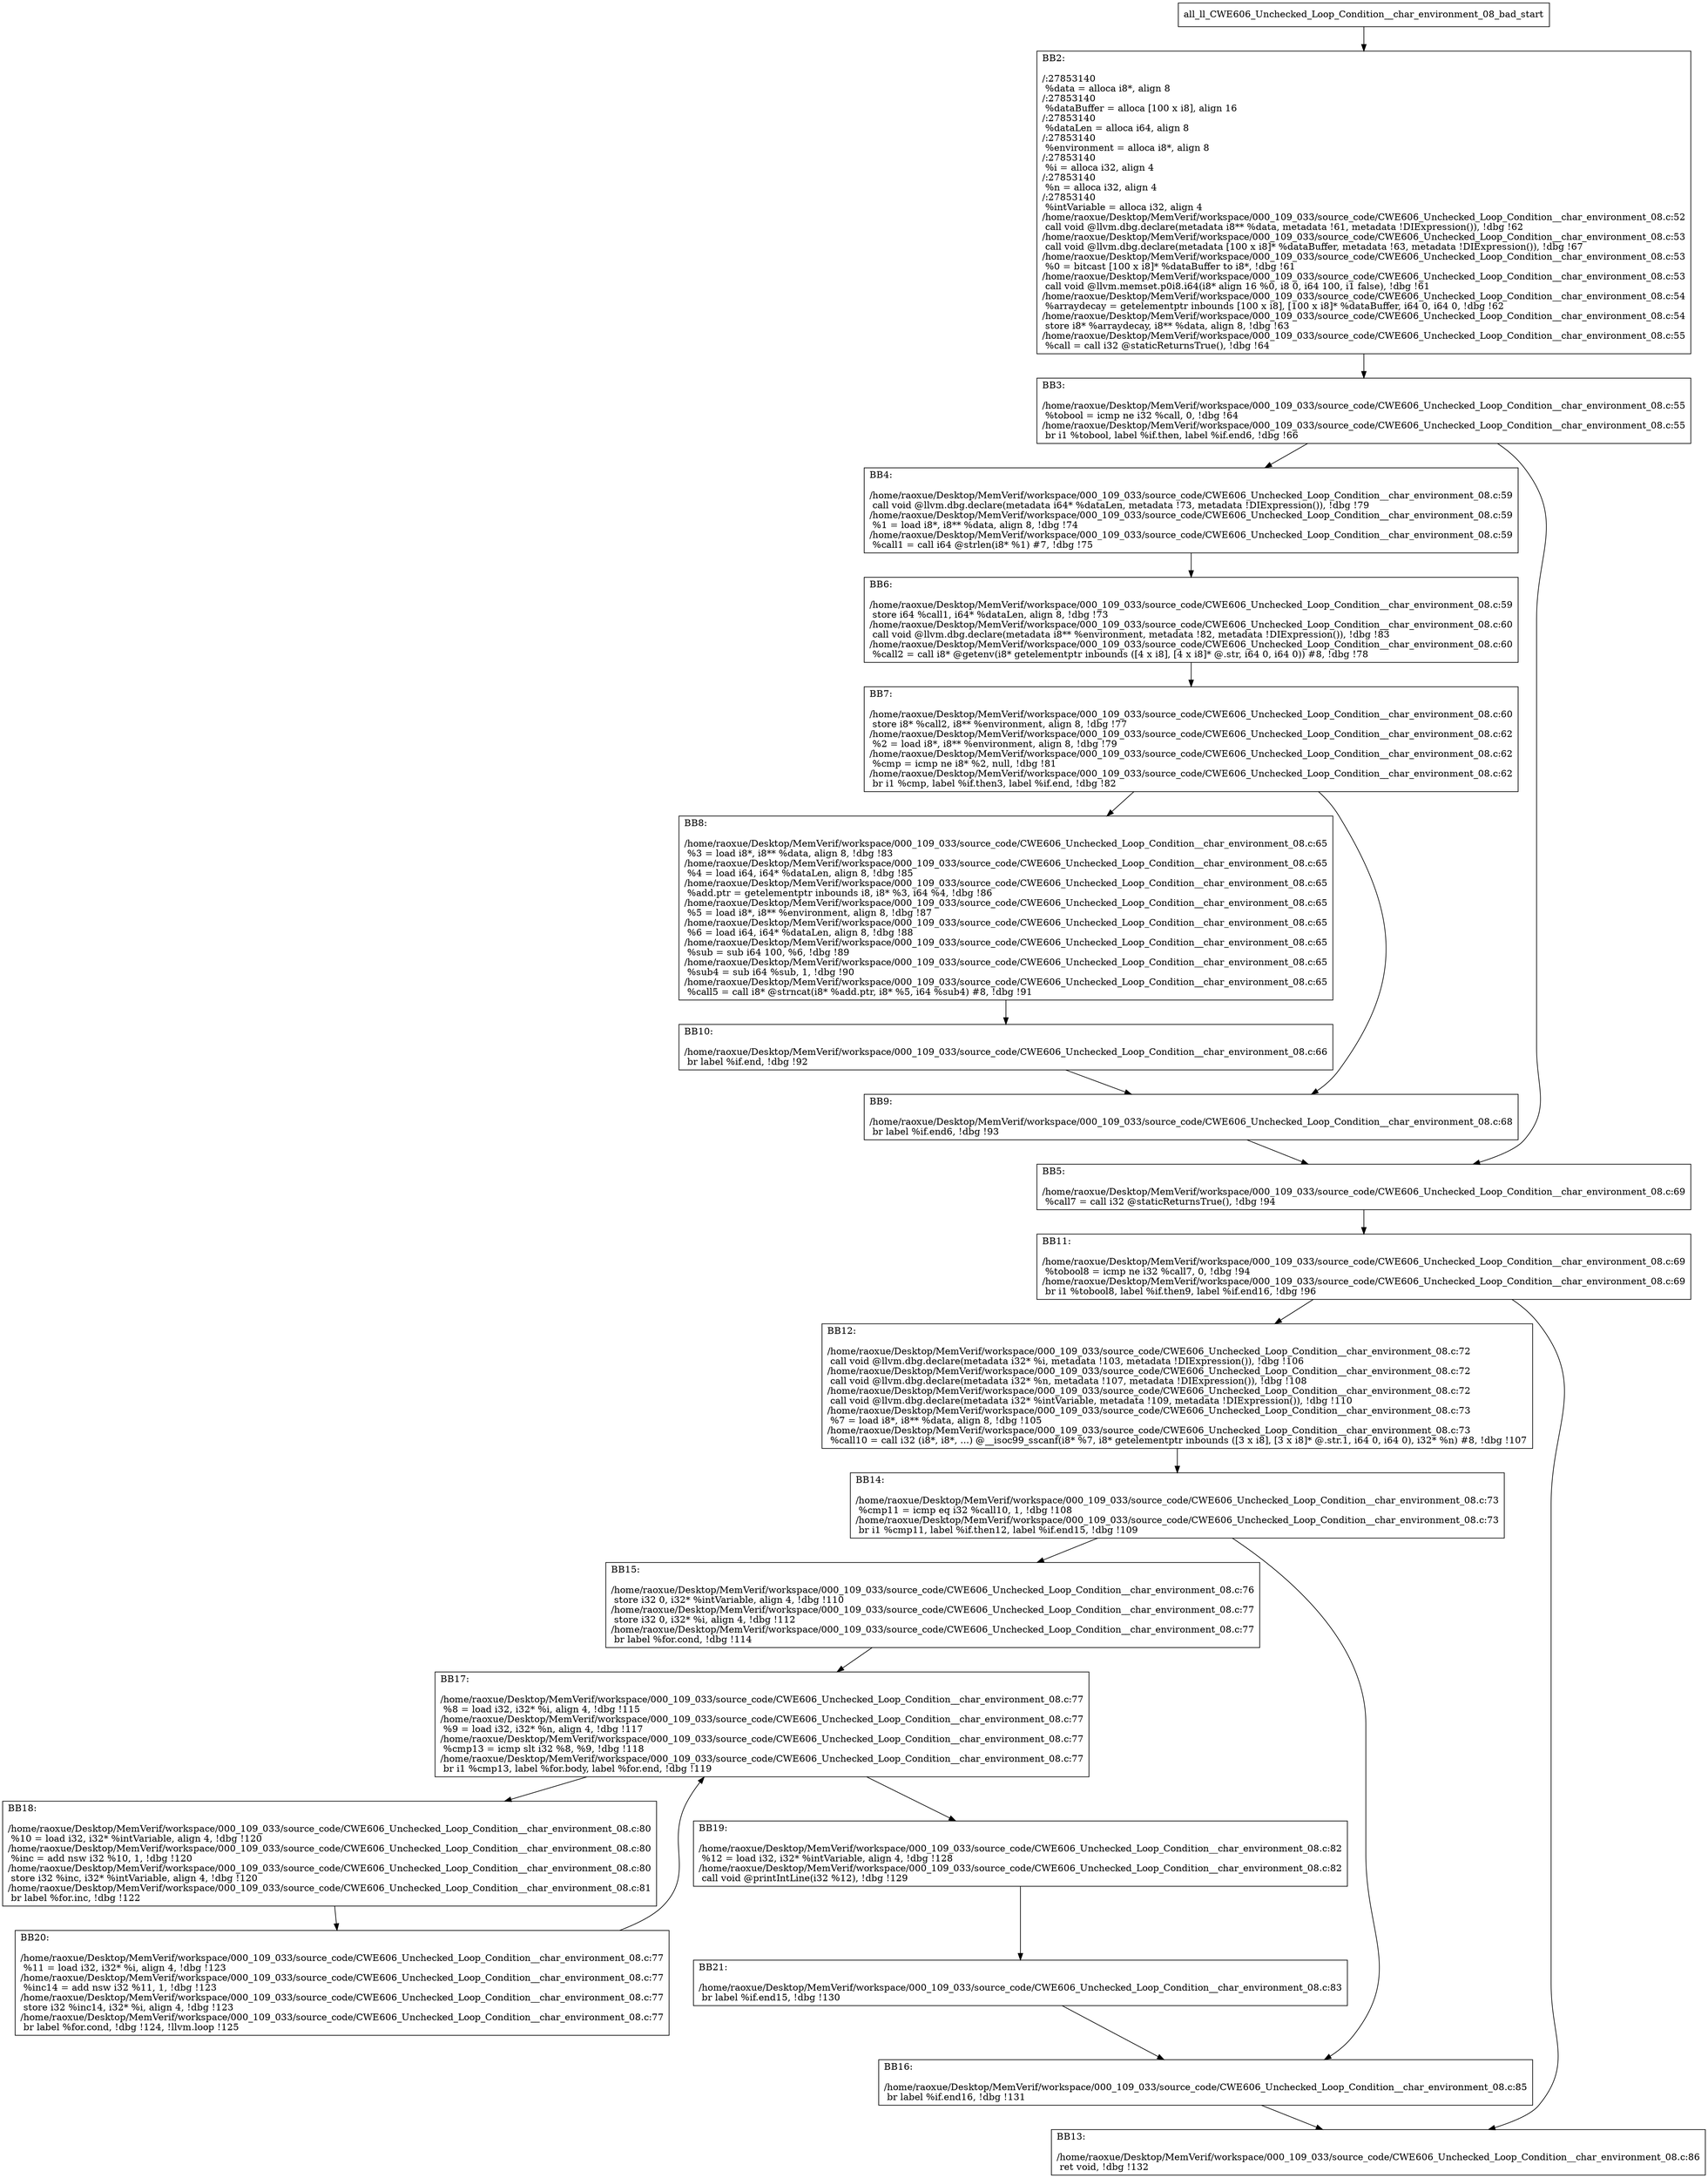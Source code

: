 digraph "CFG for'all_ll_CWE606_Unchecked_Loop_Condition__char_environment_08_bad' function" {
	BBall_ll_CWE606_Unchecked_Loop_Condition__char_environment_08_bad_start[shape=record,label="{all_ll_CWE606_Unchecked_Loop_Condition__char_environment_08_bad_start}"];
	BBall_ll_CWE606_Unchecked_Loop_Condition__char_environment_08_bad_start-> all_ll_CWE606_Unchecked_Loop_Condition__char_environment_08_badBB2;
	all_ll_CWE606_Unchecked_Loop_Condition__char_environment_08_badBB2 [shape=record, label="{BB2:\l\l/:27853140\l
  %data = alloca i8*, align 8\l
/:27853140\l
  %dataBuffer = alloca [100 x i8], align 16\l
/:27853140\l
  %dataLen = alloca i64, align 8\l
/:27853140\l
  %environment = alloca i8*, align 8\l
/:27853140\l
  %i = alloca i32, align 4\l
/:27853140\l
  %n = alloca i32, align 4\l
/:27853140\l
  %intVariable = alloca i32, align 4\l
/home/raoxue/Desktop/MemVerif/workspace/000_109_033/source_code/CWE606_Unchecked_Loop_Condition__char_environment_08.c:52\l
  call void @llvm.dbg.declare(metadata i8** %data, metadata !61, metadata !DIExpression()), !dbg !62\l
/home/raoxue/Desktop/MemVerif/workspace/000_109_033/source_code/CWE606_Unchecked_Loop_Condition__char_environment_08.c:53\l
  call void @llvm.dbg.declare(metadata [100 x i8]* %dataBuffer, metadata !63, metadata !DIExpression()), !dbg !67\l
/home/raoxue/Desktop/MemVerif/workspace/000_109_033/source_code/CWE606_Unchecked_Loop_Condition__char_environment_08.c:53\l
  %0 = bitcast [100 x i8]* %dataBuffer to i8*, !dbg !61\l
/home/raoxue/Desktop/MemVerif/workspace/000_109_033/source_code/CWE606_Unchecked_Loop_Condition__char_environment_08.c:53\l
  call void @llvm.memset.p0i8.i64(i8* align 16 %0, i8 0, i64 100, i1 false), !dbg !61\l
/home/raoxue/Desktop/MemVerif/workspace/000_109_033/source_code/CWE606_Unchecked_Loop_Condition__char_environment_08.c:54\l
  %arraydecay = getelementptr inbounds [100 x i8], [100 x i8]* %dataBuffer, i64 0, i64 0, !dbg !62\l
/home/raoxue/Desktop/MemVerif/workspace/000_109_033/source_code/CWE606_Unchecked_Loop_Condition__char_environment_08.c:54\l
  store i8* %arraydecay, i8** %data, align 8, !dbg !63\l
/home/raoxue/Desktop/MemVerif/workspace/000_109_033/source_code/CWE606_Unchecked_Loop_Condition__char_environment_08.c:55\l
  %call = call i32 @staticReturnsTrue(), !dbg !64\l
}"];
	all_ll_CWE606_Unchecked_Loop_Condition__char_environment_08_badBB2-> all_ll_CWE606_Unchecked_Loop_Condition__char_environment_08_badBB3;
	all_ll_CWE606_Unchecked_Loop_Condition__char_environment_08_badBB3 [shape=record, label="{BB3:\l\l/home/raoxue/Desktop/MemVerif/workspace/000_109_033/source_code/CWE606_Unchecked_Loop_Condition__char_environment_08.c:55\l
  %tobool = icmp ne i32 %call, 0, !dbg !64\l
/home/raoxue/Desktop/MemVerif/workspace/000_109_033/source_code/CWE606_Unchecked_Loop_Condition__char_environment_08.c:55\l
  br i1 %tobool, label %if.then, label %if.end6, !dbg !66\l
}"];
	all_ll_CWE606_Unchecked_Loop_Condition__char_environment_08_badBB3-> all_ll_CWE606_Unchecked_Loop_Condition__char_environment_08_badBB4;
	all_ll_CWE606_Unchecked_Loop_Condition__char_environment_08_badBB3-> all_ll_CWE606_Unchecked_Loop_Condition__char_environment_08_badBB5;
	all_ll_CWE606_Unchecked_Loop_Condition__char_environment_08_badBB4 [shape=record, label="{BB4:\l\l/home/raoxue/Desktop/MemVerif/workspace/000_109_033/source_code/CWE606_Unchecked_Loop_Condition__char_environment_08.c:59\l
  call void @llvm.dbg.declare(metadata i64* %dataLen, metadata !73, metadata !DIExpression()), !dbg !79\l
/home/raoxue/Desktop/MemVerif/workspace/000_109_033/source_code/CWE606_Unchecked_Loop_Condition__char_environment_08.c:59\l
  %1 = load i8*, i8** %data, align 8, !dbg !74\l
/home/raoxue/Desktop/MemVerif/workspace/000_109_033/source_code/CWE606_Unchecked_Loop_Condition__char_environment_08.c:59\l
  %call1 = call i64 @strlen(i8* %1) #7, !dbg !75\l
}"];
	all_ll_CWE606_Unchecked_Loop_Condition__char_environment_08_badBB4-> all_ll_CWE606_Unchecked_Loop_Condition__char_environment_08_badBB6;
	all_ll_CWE606_Unchecked_Loop_Condition__char_environment_08_badBB6 [shape=record, label="{BB6:\l\l/home/raoxue/Desktop/MemVerif/workspace/000_109_033/source_code/CWE606_Unchecked_Loop_Condition__char_environment_08.c:59\l
  store i64 %call1, i64* %dataLen, align 8, !dbg !73\l
/home/raoxue/Desktop/MemVerif/workspace/000_109_033/source_code/CWE606_Unchecked_Loop_Condition__char_environment_08.c:60\l
  call void @llvm.dbg.declare(metadata i8** %environment, metadata !82, metadata !DIExpression()), !dbg !83\l
/home/raoxue/Desktop/MemVerif/workspace/000_109_033/source_code/CWE606_Unchecked_Loop_Condition__char_environment_08.c:60\l
  %call2 = call i8* @getenv(i8* getelementptr inbounds ([4 x i8], [4 x i8]* @.str, i64 0, i64 0)) #8, !dbg !78\l
}"];
	all_ll_CWE606_Unchecked_Loop_Condition__char_environment_08_badBB6-> all_ll_CWE606_Unchecked_Loop_Condition__char_environment_08_badBB7;
	all_ll_CWE606_Unchecked_Loop_Condition__char_environment_08_badBB7 [shape=record, label="{BB7:\l\l/home/raoxue/Desktop/MemVerif/workspace/000_109_033/source_code/CWE606_Unchecked_Loop_Condition__char_environment_08.c:60\l
  store i8* %call2, i8** %environment, align 8, !dbg !77\l
/home/raoxue/Desktop/MemVerif/workspace/000_109_033/source_code/CWE606_Unchecked_Loop_Condition__char_environment_08.c:62\l
  %2 = load i8*, i8** %environment, align 8, !dbg !79\l
/home/raoxue/Desktop/MemVerif/workspace/000_109_033/source_code/CWE606_Unchecked_Loop_Condition__char_environment_08.c:62\l
  %cmp = icmp ne i8* %2, null, !dbg !81\l
/home/raoxue/Desktop/MemVerif/workspace/000_109_033/source_code/CWE606_Unchecked_Loop_Condition__char_environment_08.c:62\l
  br i1 %cmp, label %if.then3, label %if.end, !dbg !82\l
}"];
	all_ll_CWE606_Unchecked_Loop_Condition__char_environment_08_badBB7-> all_ll_CWE606_Unchecked_Loop_Condition__char_environment_08_badBB8;
	all_ll_CWE606_Unchecked_Loop_Condition__char_environment_08_badBB7-> all_ll_CWE606_Unchecked_Loop_Condition__char_environment_08_badBB9;
	all_ll_CWE606_Unchecked_Loop_Condition__char_environment_08_badBB8 [shape=record, label="{BB8:\l\l/home/raoxue/Desktop/MemVerif/workspace/000_109_033/source_code/CWE606_Unchecked_Loop_Condition__char_environment_08.c:65\l
  %3 = load i8*, i8** %data, align 8, !dbg !83\l
/home/raoxue/Desktop/MemVerif/workspace/000_109_033/source_code/CWE606_Unchecked_Loop_Condition__char_environment_08.c:65\l
  %4 = load i64, i64* %dataLen, align 8, !dbg !85\l
/home/raoxue/Desktop/MemVerif/workspace/000_109_033/source_code/CWE606_Unchecked_Loop_Condition__char_environment_08.c:65\l
  %add.ptr = getelementptr inbounds i8, i8* %3, i64 %4, !dbg !86\l
/home/raoxue/Desktop/MemVerif/workspace/000_109_033/source_code/CWE606_Unchecked_Loop_Condition__char_environment_08.c:65\l
  %5 = load i8*, i8** %environment, align 8, !dbg !87\l
/home/raoxue/Desktop/MemVerif/workspace/000_109_033/source_code/CWE606_Unchecked_Loop_Condition__char_environment_08.c:65\l
  %6 = load i64, i64* %dataLen, align 8, !dbg !88\l
/home/raoxue/Desktop/MemVerif/workspace/000_109_033/source_code/CWE606_Unchecked_Loop_Condition__char_environment_08.c:65\l
  %sub = sub i64 100, %6, !dbg !89\l
/home/raoxue/Desktop/MemVerif/workspace/000_109_033/source_code/CWE606_Unchecked_Loop_Condition__char_environment_08.c:65\l
  %sub4 = sub i64 %sub, 1, !dbg !90\l
/home/raoxue/Desktop/MemVerif/workspace/000_109_033/source_code/CWE606_Unchecked_Loop_Condition__char_environment_08.c:65\l
  %call5 = call i8* @strncat(i8* %add.ptr, i8* %5, i64 %sub4) #8, !dbg !91\l
}"];
	all_ll_CWE606_Unchecked_Loop_Condition__char_environment_08_badBB8-> all_ll_CWE606_Unchecked_Loop_Condition__char_environment_08_badBB10;
	all_ll_CWE606_Unchecked_Loop_Condition__char_environment_08_badBB10 [shape=record, label="{BB10:\l\l/home/raoxue/Desktop/MemVerif/workspace/000_109_033/source_code/CWE606_Unchecked_Loop_Condition__char_environment_08.c:66\l
  br label %if.end, !dbg !92\l
}"];
	all_ll_CWE606_Unchecked_Loop_Condition__char_environment_08_badBB10-> all_ll_CWE606_Unchecked_Loop_Condition__char_environment_08_badBB9;
	all_ll_CWE606_Unchecked_Loop_Condition__char_environment_08_badBB9 [shape=record, label="{BB9:\l\l/home/raoxue/Desktop/MemVerif/workspace/000_109_033/source_code/CWE606_Unchecked_Loop_Condition__char_environment_08.c:68\l
  br label %if.end6, !dbg !93\l
}"];
	all_ll_CWE606_Unchecked_Loop_Condition__char_environment_08_badBB9-> all_ll_CWE606_Unchecked_Loop_Condition__char_environment_08_badBB5;
	all_ll_CWE606_Unchecked_Loop_Condition__char_environment_08_badBB5 [shape=record, label="{BB5:\l\l/home/raoxue/Desktop/MemVerif/workspace/000_109_033/source_code/CWE606_Unchecked_Loop_Condition__char_environment_08.c:69\l
  %call7 = call i32 @staticReturnsTrue(), !dbg !94\l
}"];
	all_ll_CWE606_Unchecked_Loop_Condition__char_environment_08_badBB5-> all_ll_CWE606_Unchecked_Loop_Condition__char_environment_08_badBB11;
	all_ll_CWE606_Unchecked_Loop_Condition__char_environment_08_badBB11 [shape=record, label="{BB11:\l\l/home/raoxue/Desktop/MemVerif/workspace/000_109_033/source_code/CWE606_Unchecked_Loop_Condition__char_environment_08.c:69\l
  %tobool8 = icmp ne i32 %call7, 0, !dbg !94\l
/home/raoxue/Desktop/MemVerif/workspace/000_109_033/source_code/CWE606_Unchecked_Loop_Condition__char_environment_08.c:69\l
  br i1 %tobool8, label %if.then9, label %if.end16, !dbg !96\l
}"];
	all_ll_CWE606_Unchecked_Loop_Condition__char_environment_08_badBB11-> all_ll_CWE606_Unchecked_Loop_Condition__char_environment_08_badBB12;
	all_ll_CWE606_Unchecked_Loop_Condition__char_environment_08_badBB11-> all_ll_CWE606_Unchecked_Loop_Condition__char_environment_08_badBB13;
	all_ll_CWE606_Unchecked_Loop_Condition__char_environment_08_badBB12 [shape=record, label="{BB12:\l\l/home/raoxue/Desktop/MemVerif/workspace/000_109_033/source_code/CWE606_Unchecked_Loop_Condition__char_environment_08.c:72\l
  call void @llvm.dbg.declare(metadata i32* %i, metadata !103, metadata !DIExpression()), !dbg !106\l
/home/raoxue/Desktop/MemVerif/workspace/000_109_033/source_code/CWE606_Unchecked_Loop_Condition__char_environment_08.c:72\l
  call void @llvm.dbg.declare(metadata i32* %n, metadata !107, metadata !DIExpression()), !dbg !108\l
/home/raoxue/Desktop/MemVerif/workspace/000_109_033/source_code/CWE606_Unchecked_Loop_Condition__char_environment_08.c:72\l
  call void @llvm.dbg.declare(metadata i32* %intVariable, metadata !109, metadata !DIExpression()), !dbg !110\l
/home/raoxue/Desktop/MemVerif/workspace/000_109_033/source_code/CWE606_Unchecked_Loop_Condition__char_environment_08.c:73\l
  %7 = load i8*, i8** %data, align 8, !dbg !105\l
/home/raoxue/Desktop/MemVerif/workspace/000_109_033/source_code/CWE606_Unchecked_Loop_Condition__char_environment_08.c:73\l
  %call10 = call i32 (i8*, i8*, ...) @__isoc99_sscanf(i8* %7, i8* getelementptr inbounds ([3 x i8], [3 x i8]* @.str.1, i64 0, i64 0), i32* %n) #8, !dbg !107\l
}"];
	all_ll_CWE606_Unchecked_Loop_Condition__char_environment_08_badBB12-> all_ll_CWE606_Unchecked_Loop_Condition__char_environment_08_badBB14;
	all_ll_CWE606_Unchecked_Loop_Condition__char_environment_08_badBB14 [shape=record, label="{BB14:\l\l/home/raoxue/Desktop/MemVerif/workspace/000_109_033/source_code/CWE606_Unchecked_Loop_Condition__char_environment_08.c:73\l
  %cmp11 = icmp eq i32 %call10, 1, !dbg !108\l
/home/raoxue/Desktop/MemVerif/workspace/000_109_033/source_code/CWE606_Unchecked_Loop_Condition__char_environment_08.c:73\l
  br i1 %cmp11, label %if.then12, label %if.end15, !dbg !109\l
}"];
	all_ll_CWE606_Unchecked_Loop_Condition__char_environment_08_badBB14-> all_ll_CWE606_Unchecked_Loop_Condition__char_environment_08_badBB15;
	all_ll_CWE606_Unchecked_Loop_Condition__char_environment_08_badBB14-> all_ll_CWE606_Unchecked_Loop_Condition__char_environment_08_badBB16;
	all_ll_CWE606_Unchecked_Loop_Condition__char_environment_08_badBB15 [shape=record, label="{BB15:\l\l/home/raoxue/Desktop/MemVerif/workspace/000_109_033/source_code/CWE606_Unchecked_Loop_Condition__char_environment_08.c:76\l
  store i32 0, i32* %intVariable, align 4, !dbg !110\l
/home/raoxue/Desktop/MemVerif/workspace/000_109_033/source_code/CWE606_Unchecked_Loop_Condition__char_environment_08.c:77\l
  store i32 0, i32* %i, align 4, !dbg !112\l
/home/raoxue/Desktop/MemVerif/workspace/000_109_033/source_code/CWE606_Unchecked_Loop_Condition__char_environment_08.c:77\l
  br label %for.cond, !dbg !114\l
}"];
	all_ll_CWE606_Unchecked_Loop_Condition__char_environment_08_badBB15-> all_ll_CWE606_Unchecked_Loop_Condition__char_environment_08_badBB17;
	all_ll_CWE606_Unchecked_Loop_Condition__char_environment_08_badBB17 [shape=record, label="{BB17:\l\l/home/raoxue/Desktop/MemVerif/workspace/000_109_033/source_code/CWE606_Unchecked_Loop_Condition__char_environment_08.c:77\l
  %8 = load i32, i32* %i, align 4, !dbg !115\l
/home/raoxue/Desktop/MemVerif/workspace/000_109_033/source_code/CWE606_Unchecked_Loop_Condition__char_environment_08.c:77\l
  %9 = load i32, i32* %n, align 4, !dbg !117\l
/home/raoxue/Desktop/MemVerif/workspace/000_109_033/source_code/CWE606_Unchecked_Loop_Condition__char_environment_08.c:77\l
  %cmp13 = icmp slt i32 %8, %9, !dbg !118\l
/home/raoxue/Desktop/MemVerif/workspace/000_109_033/source_code/CWE606_Unchecked_Loop_Condition__char_environment_08.c:77\l
  br i1 %cmp13, label %for.body, label %for.end, !dbg !119\l
}"];
	all_ll_CWE606_Unchecked_Loop_Condition__char_environment_08_badBB17-> all_ll_CWE606_Unchecked_Loop_Condition__char_environment_08_badBB18;
	all_ll_CWE606_Unchecked_Loop_Condition__char_environment_08_badBB17-> all_ll_CWE606_Unchecked_Loop_Condition__char_environment_08_badBB19;
	all_ll_CWE606_Unchecked_Loop_Condition__char_environment_08_badBB18 [shape=record, label="{BB18:\l\l/home/raoxue/Desktop/MemVerif/workspace/000_109_033/source_code/CWE606_Unchecked_Loop_Condition__char_environment_08.c:80\l
  %10 = load i32, i32* %intVariable, align 4, !dbg !120\l
/home/raoxue/Desktop/MemVerif/workspace/000_109_033/source_code/CWE606_Unchecked_Loop_Condition__char_environment_08.c:80\l
  %inc = add nsw i32 %10, 1, !dbg !120\l
/home/raoxue/Desktop/MemVerif/workspace/000_109_033/source_code/CWE606_Unchecked_Loop_Condition__char_environment_08.c:80\l
  store i32 %inc, i32* %intVariable, align 4, !dbg !120\l
/home/raoxue/Desktop/MemVerif/workspace/000_109_033/source_code/CWE606_Unchecked_Loop_Condition__char_environment_08.c:81\l
  br label %for.inc, !dbg !122\l
}"];
	all_ll_CWE606_Unchecked_Loop_Condition__char_environment_08_badBB18-> all_ll_CWE606_Unchecked_Loop_Condition__char_environment_08_badBB20;
	all_ll_CWE606_Unchecked_Loop_Condition__char_environment_08_badBB20 [shape=record, label="{BB20:\l\l/home/raoxue/Desktop/MemVerif/workspace/000_109_033/source_code/CWE606_Unchecked_Loop_Condition__char_environment_08.c:77\l
  %11 = load i32, i32* %i, align 4, !dbg !123\l
/home/raoxue/Desktop/MemVerif/workspace/000_109_033/source_code/CWE606_Unchecked_Loop_Condition__char_environment_08.c:77\l
  %inc14 = add nsw i32 %11, 1, !dbg !123\l
/home/raoxue/Desktop/MemVerif/workspace/000_109_033/source_code/CWE606_Unchecked_Loop_Condition__char_environment_08.c:77\l
  store i32 %inc14, i32* %i, align 4, !dbg !123\l
/home/raoxue/Desktop/MemVerif/workspace/000_109_033/source_code/CWE606_Unchecked_Loop_Condition__char_environment_08.c:77\l
  br label %for.cond, !dbg !124, !llvm.loop !125\l
}"];
	all_ll_CWE606_Unchecked_Loop_Condition__char_environment_08_badBB20-> all_ll_CWE606_Unchecked_Loop_Condition__char_environment_08_badBB17;
	all_ll_CWE606_Unchecked_Loop_Condition__char_environment_08_badBB19 [shape=record, label="{BB19:\l\l/home/raoxue/Desktop/MemVerif/workspace/000_109_033/source_code/CWE606_Unchecked_Loop_Condition__char_environment_08.c:82\l
  %12 = load i32, i32* %intVariable, align 4, !dbg !128\l
/home/raoxue/Desktop/MemVerif/workspace/000_109_033/source_code/CWE606_Unchecked_Loop_Condition__char_environment_08.c:82\l
  call void @printIntLine(i32 %12), !dbg !129\l
}"];
	all_ll_CWE606_Unchecked_Loop_Condition__char_environment_08_badBB19-> all_ll_CWE606_Unchecked_Loop_Condition__char_environment_08_badBB21;
	all_ll_CWE606_Unchecked_Loop_Condition__char_environment_08_badBB21 [shape=record, label="{BB21:\l\l/home/raoxue/Desktop/MemVerif/workspace/000_109_033/source_code/CWE606_Unchecked_Loop_Condition__char_environment_08.c:83\l
  br label %if.end15, !dbg !130\l
}"];
	all_ll_CWE606_Unchecked_Loop_Condition__char_environment_08_badBB21-> all_ll_CWE606_Unchecked_Loop_Condition__char_environment_08_badBB16;
	all_ll_CWE606_Unchecked_Loop_Condition__char_environment_08_badBB16 [shape=record, label="{BB16:\l\l/home/raoxue/Desktop/MemVerif/workspace/000_109_033/source_code/CWE606_Unchecked_Loop_Condition__char_environment_08.c:85\l
  br label %if.end16, !dbg !131\l
}"];
	all_ll_CWE606_Unchecked_Loop_Condition__char_environment_08_badBB16-> all_ll_CWE606_Unchecked_Loop_Condition__char_environment_08_badBB13;
	all_ll_CWE606_Unchecked_Loop_Condition__char_environment_08_badBB13 [shape=record, label="{BB13:\l\l/home/raoxue/Desktop/MemVerif/workspace/000_109_033/source_code/CWE606_Unchecked_Loop_Condition__char_environment_08.c:86\l
  ret void, !dbg !132\l
}"];
}
